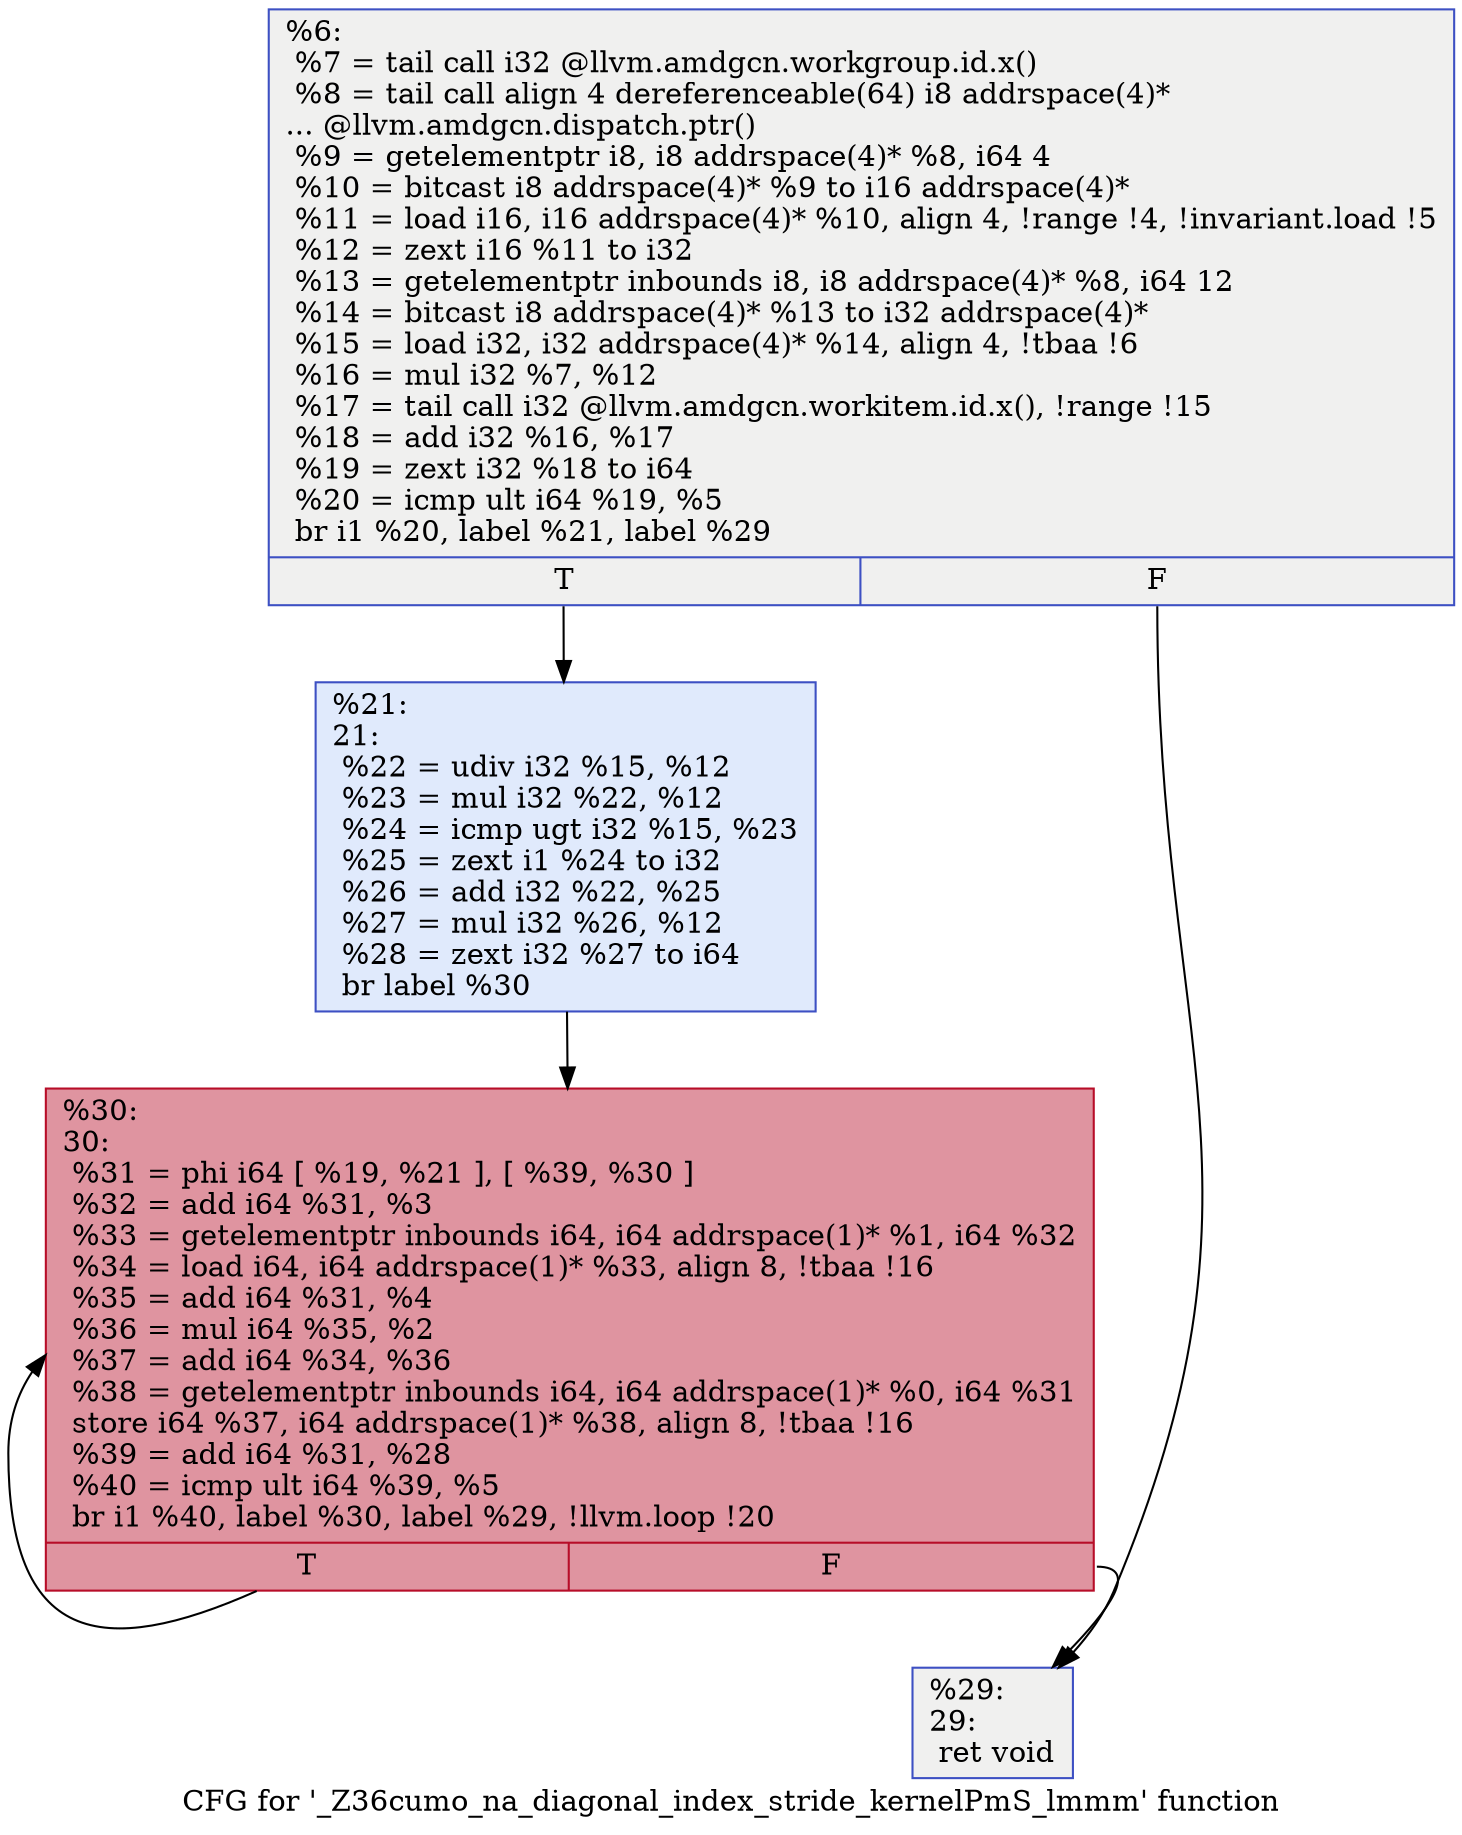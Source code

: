digraph "CFG for '_Z36cumo_na_diagonal_index_stride_kernelPmS_lmmm' function" {
	label="CFG for '_Z36cumo_na_diagonal_index_stride_kernelPmS_lmmm' function";

	Node0x5fa9600 [shape=record,color="#3d50c3ff", style=filled, fillcolor="#dedcdb70",label="{%6:\l  %7 = tail call i32 @llvm.amdgcn.workgroup.id.x()\l  %8 = tail call align 4 dereferenceable(64) i8 addrspace(4)*\l... @llvm.amdgcn.dispatch.ptr()\l  %9 = getelementptr i8, i8 addrspace(4)* %8, i64 4\l  %10 = bitcast i8 addrspace(4)* %9 to i16 addrspace(4)*\l  %11 = load i16, i16 addrspace(4)* %10, align 4, !range !4, !invariant.load !5\l  %12 = zext i16 %11 to i32\l  %13 = getelementptr inbounds i8, i8 addrspace(4)* %8, i64 12\l  %14 = bitcast i8 addrspace(4)* %13 to i32 addrspace(4)*\l  %15 = load i32, i32 addrspace(4)* %14, align 4, !tbaa !6\l  %16 = mul i32 %7, %12\l  %17 = tail call i32 @llvm.amdgcn.workitem.id.x(), !range !15\l  %18 = add i32 %16, %17\l  %19 = zext i32 %18 to i64\l  %20 = icmp ult i64 %19, %5\l  br i1 %20, label %21, label %29\l|{<s0>T|<s1>F}}"];
	Node0x5fa9600:s0 -> Node0x5fab8a0;
	Node0x5fa9600:s1 -> Node0x5fab930;
	Node0x5fab8a0 [shape=record,color="#3d50c3ff", style=filled, fillcolor="#b9d0f970",label="{%21:\l21:                                               \l  %22 = udiv i32 %15, %12\l  %23 = mul i32 %22, %12\l  %24 = icmp ugt i32 %15, %23\l  %25 = zext i1 %24 to i32\l  %26 = add i32 %22, %25\l  %27 = mul i32 %26, %12\l  %28 = zext i32 %27 to i64\l  br label %30\l}"];
	Node0x5fab8a0 -> Node0x5fabe20;
	Node0x5fab930 [shape=record,color="#3d50c3ff", style=filled, fillcolor="#dedcdb70",label="{%29:\l29:                                               \l  ret void\l}"];
	Node0x5fabe20 [shape=record,color="#b70d28ff", style=filled, fillcolor="#b70d2870",label="{%30:\l30:                                               \l  %31 = phi i64 [ %19, %21 ], [ %39, %30 ]\l  %32 = add i64 %31, %3\l  %33 = getelementptr inbounds i64, i64 addrspace(1)* %1, i64 %32\l  %34 = load i64, i64 addrspace(1)* %33, align 8, !tbaa !16\l  %35 = add i64 %31, %4\l  %36 = mul i64 %35, %2\l  %37 = add i64 %34, %36\l  %38 = getelementptr inbounds i64, i64 addrspace(1)* %0, i64 %31\l  store i64 %37, i64 addrspace(1)* %38, align 8, !tbaa !16\l  %39 = add i64 %31, %28\l  %40 = icmp ult i64 %39, %5\l  br i1 %40, label %30, label %29, !llvm.loop !20\l|{<s0>T|<s1>F}}"];
	Node0x5fabe20:s0 -> Node0x5fabe20;
	Node0x5fabe20:s1 -> Node0x5fab930;
}
